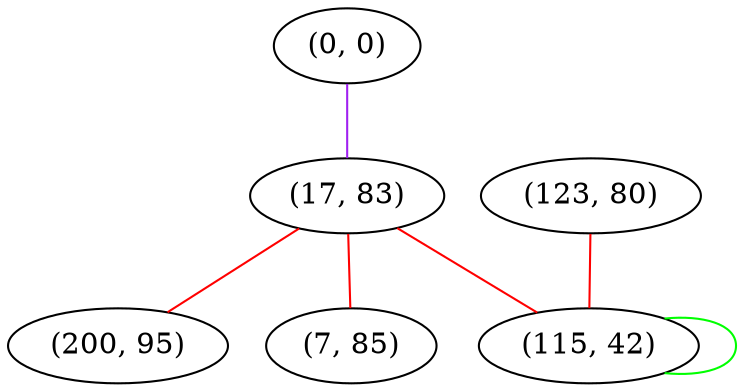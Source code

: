 graph "" {
"(0, 0)";
"(17, 83)";
"(200, 95)";
"(123, 80)";
"(7, 85)";
"(115, 42)";
"(0, 0)" -- "(17, 83)"  [color=purple, key=0, weight=4];
"(17, 83)" -- "(115, 42)"  [color=red, key=0, weight=1];
"(17, 83)" -- "(7, 85)"  [color=red, key=0, weight=1];
"(17, 83)" -- "(200, 95)"  [color=red, key=0, weight=1];
"(123, 80)" -- "(115, 42)"  [color=red, key=0, weight=1];
"(115, 42)" -- "(115, 42)"  [color=green, key=0, weight=2];
}
